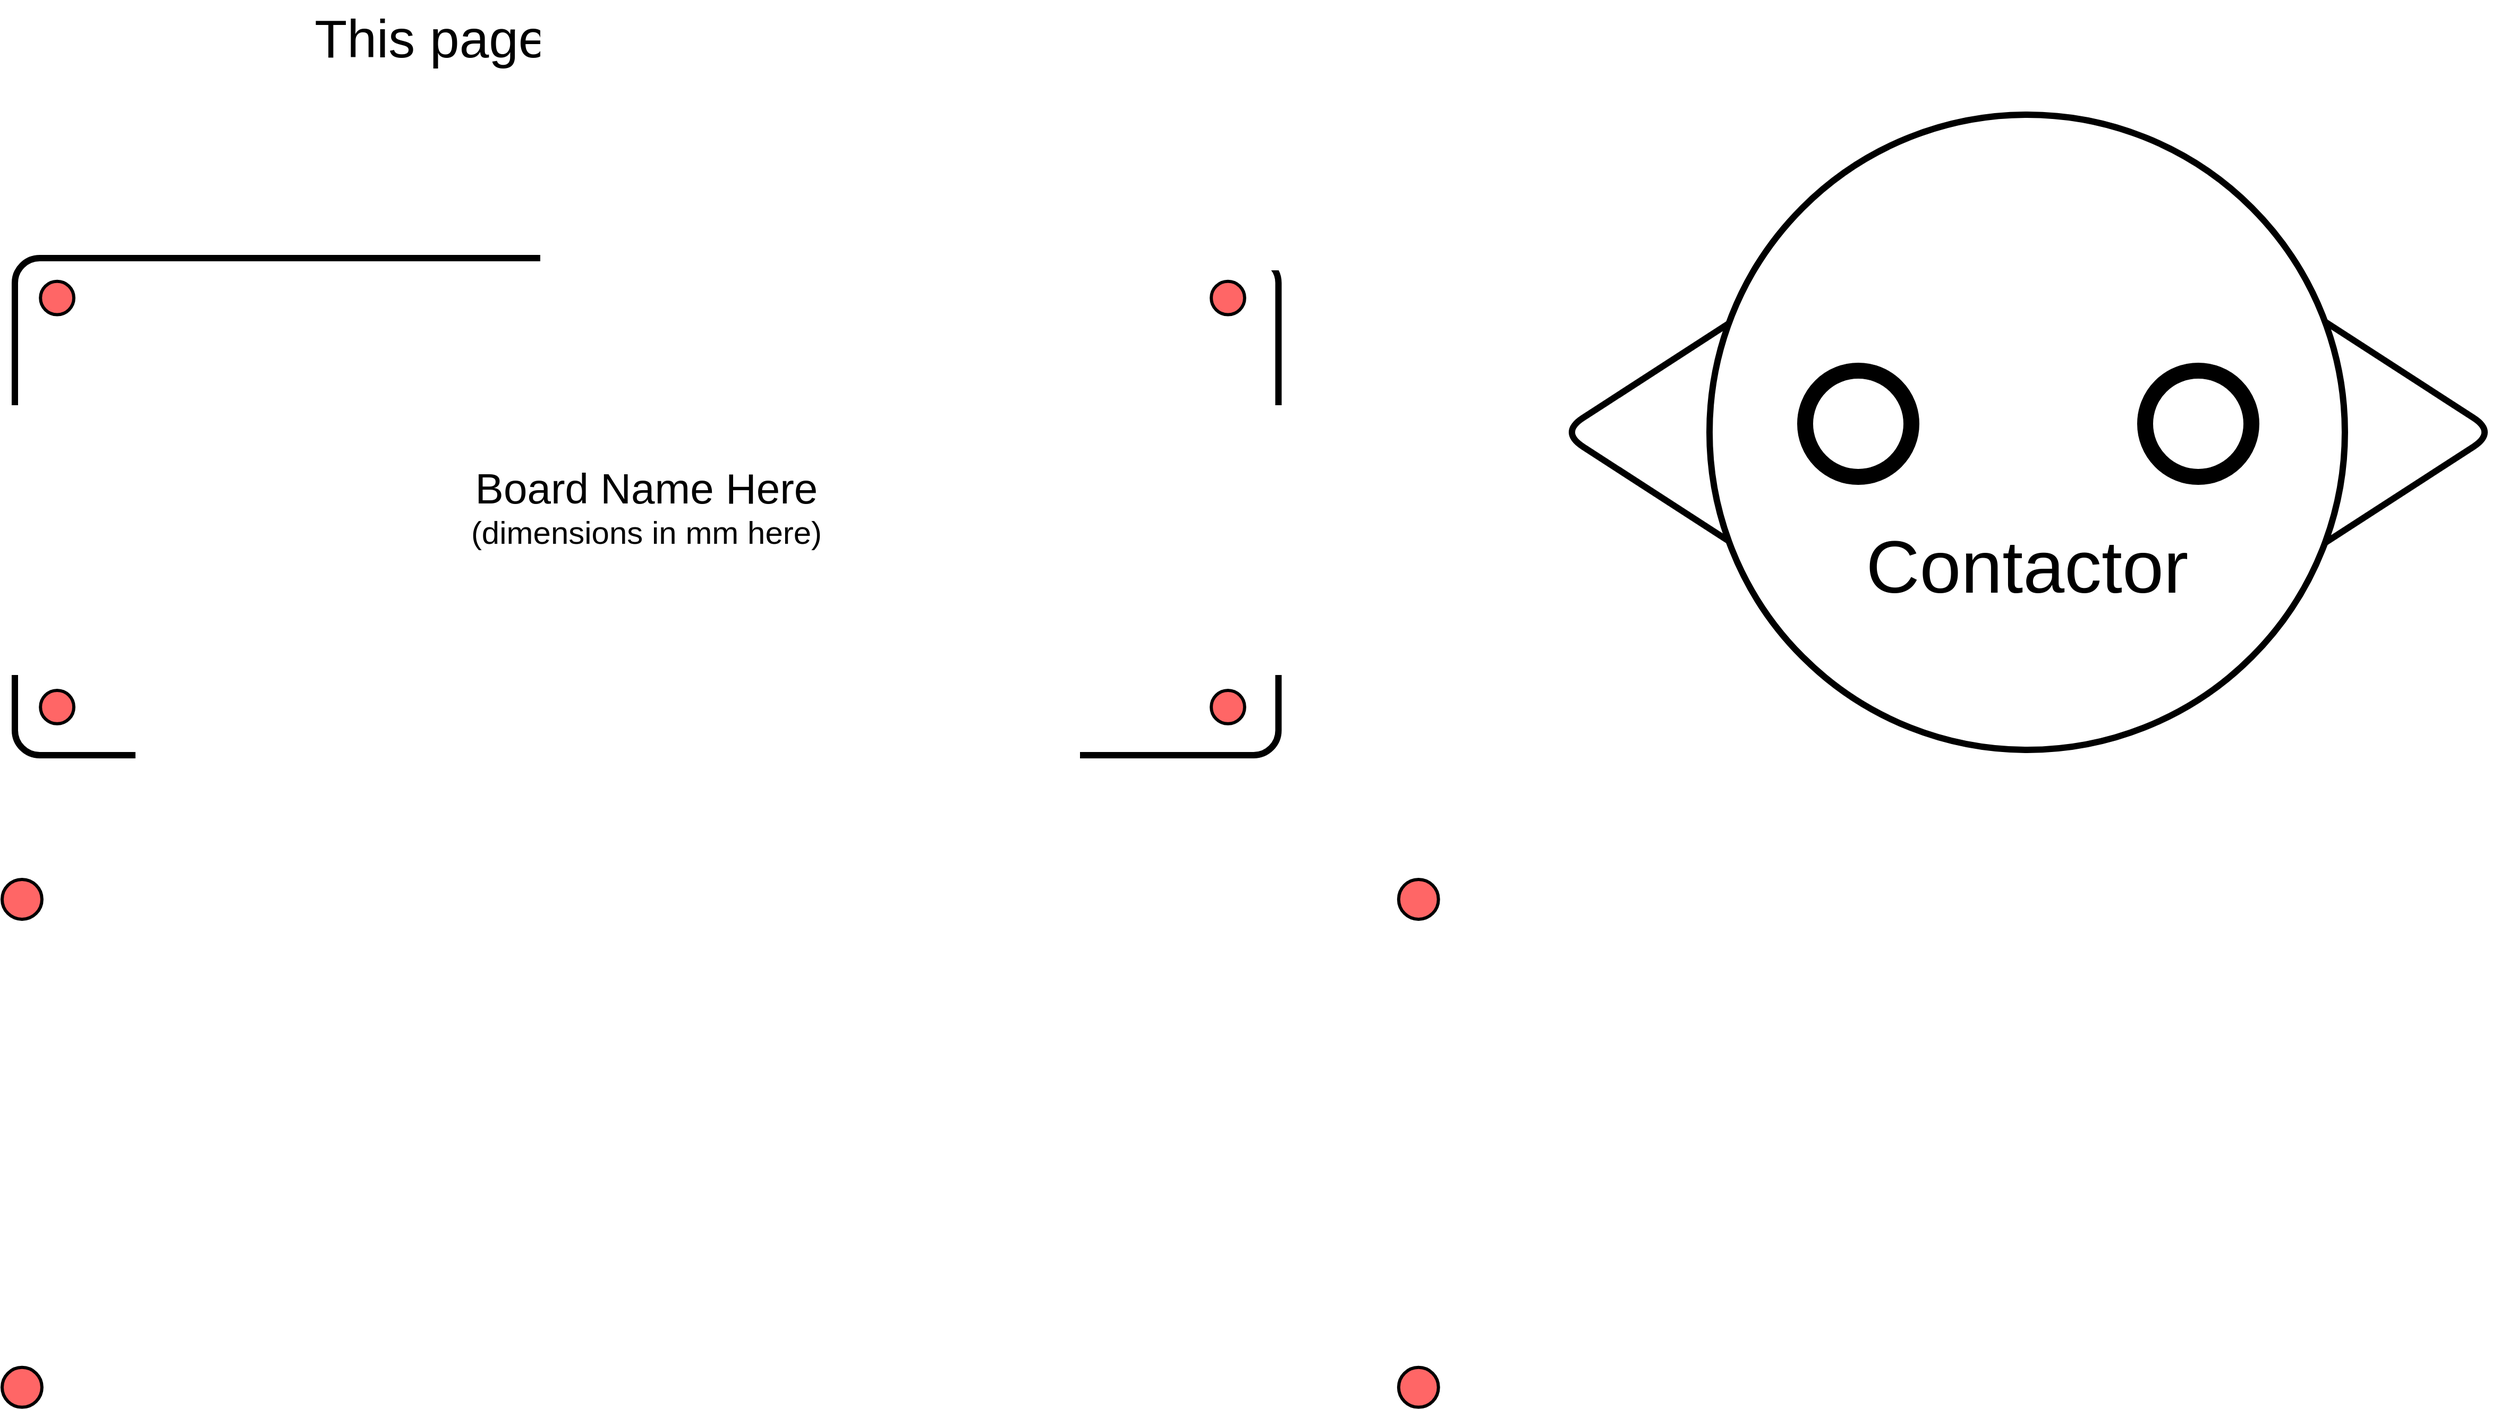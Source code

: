 <?xml version="1.0" encoding="UTF-8"?>
<mxfile version="21.2.1" type="device">
  <diagram id="TRzuBmFYIfwYvDVrO3kz" name="Elements">
    <mxGraphModel dx="3280" dy="-1080" grid="1" gridSize="3" guides="1" tooltips="1" connect="1" arrows="1" fold="1" page="1" pageScale="1" pageWidth="5000" pageHeight="1600" math="0" shadow="0">
      <root>
        <mxCell id="0" />
        <mxCell id="1" parent="0" />
        <mxCell id="YpQ7B4QWrN2nE19uOAhN-8" value="" style="group" parent="1" vertex="1" connectable="0">
          <mxGeometry x="99" y="3585" width="1189.29" height="468" as="geometry" />
        </mxCell>
        <mxCell id="nNENm4iXF6eN5t_JC3I--2" value="&lt;font style=&quot;&quot;&gt;&lt;span style=&quot;font-size: 40px;&quot;&gt;Board Name Here&lt;br&gt;&lt;/span&gt;&lt;font style=&quot;font-size: 30px;&quot;&gt;(dimensions in mm here)&lt;/font&gt;&lt;br&gt;&lt;/font&gt;" style="rounded=1;whiteSpace=wrap;html=1;rotation=90;horizontal=0;arcSize=5;strokeWidth=6;movable=1;resizable=1;rotatable=1;deletable=1;editable=1;locked=0;connectable=1;container=1;" parent="YpQ7B4QWrN2nE19uOAhN-8" vertex="1">
          <mxGeometry x="360.646" y="-360.647" width="467.998" height="1189.294" as="geometry" />
        </mxCell>
        <mxCell id="nNENm4iXF6eN5t_JC3I--4" value="" style="ellipse;whiteSpace=wrap;html=1;aspect=fixed;strokeColor=default;fillStyle=solid;fillColor=#FF6666;strokeWidth=3;recursiveResize=0;resizable=1;editable=1;movable=1;rotatable=1;deletable=1;locked=0;connectable=1;" parent="YpQ7B4QWrN2nE19uOAhN-8" vertex="1">
          <mxGeometry x="24.085" y="21.831" width="31.409" height="31.409" as="geometry" />
        </mxCell>
        <mxCell id="YpQ7B4QWrN2nE19uOAhN-2" value="" style="ellipse;whiteSpace=wrap;html=1;aspect=fixed;strokeColor=default;fillStyle=solid;fillColor=#FF6666;strokeWidth=3;recursiveResize=0;resizable=1;editable=1;movable=1;rotatable=1;deletable=1;locked=0;connectable=1;" parent="YpQ7B4QWrN2nE19uOAhN-8" vertex="1">
          <mxGeometry x="24.085" y="406.997" width="31.409" height="31.409" as="geometry" />
        </mxCell>
        <mxCell id="YpQ7B4QWrN2nE19uOAhN-4" value="" style="ellipse;whiteSpace=wrap;html=1;aspect=fixed;strokeColor=default;fillStyle=solid;fillColor=#FF6666;strokeWidth=3;recursiveResize=0;resizable=1;editable=1;movable=1;rotatable=1;deletable=1;locked=0;connectable=1;" parent="YpQ7B4QWrN2nE19uOAhN-8" vertex="1">
          <mxGeometry x="1126.048" y="406.997" width="31.409" height="31.409" as="geometry" />
        </mxCell>
        <mxCell id="YpQ7B4QWrN2nE19uOAhN-5" value="" style="ellipse;whiteSpace=wrap;html=1;strokeColor=default;fillStyle=solid;fillColor=#FF6666;strokeWidth=3;recursiveResize=0;resizable=1;editable=1;movable=1;rotatable=1;deletable=1;locked=0;connectable=1;aspect=fixed;" parent="YpQ7B4QWrN2nE19uOAhN-8" vertex="1">
          <mxGeometry x="1126.048" y="21.831" width="31.409" height="31.409" as="geometry" />
        </mxCell>
        <mxCell id="MCdpzFgtevu4GaBpo46B-16" value="" style="group;" parent="1" vertex="1" connectable="0">
          <mxGeometry x="87" y="4170" width="1351.87" height="496.88" as="geometry" />
        </mxCell>
        <mxCell id="MCdpzFgtevu4GaBpo46B-12" value="" style="ellipse;whiteSpace=wrap;html=1;aspect=fixed;strokeColor=default;fillStyle=solid;fillColor=#FF6666;strokeWidth=3;recursiveResize=0;resizable=1;editable=1;movable=1;rotatable=1;deletable=1;locked=0;connectable=1;" parent="MCdpzFgtevu4GaBpo46B-16" vertex="1">
          <mxGeometry width="37.464" height="37.464" as="geometry" />
        </mxCell>
        <mxCell id="MCdpzFgtevu4GaBpo46B-13" value="" style="ellipse;whiteSpace=wrap;html=1;aspect=fixed;strokeColor=default;fillStyle=solid;fillColor=#FF6666;strokeWidth=3;recursiveResize=0;resizable=1;editable=1;movable=1;rotatable=1;deletable=1;locked=0;connectable=1;" parent="MCdpzFgtevu4GaBpo46B-16" vertex="1">
          <mxGeometry y="459.416" width="37.464" height="37.464" as="geometry" />
        </mxCell>
        <mxCell id="MCdpzFgtevu4GaBpo46B-14" value="" style="ellipse;whiteSpace=wrap;html=1;aspect=fixed;strokeColor=default;fillStyle=solid;fillColor=#FF6666;strokeWidth=3;recursiveResize=0;resizable=1;editable=1;movable=1;rotatable=1;deletable=1;locked=0;connectable=1;" parent="MCdpzFgtevu4GaBpo46B-16" vertex="1">
          <mxGeometry x="1314.405" y="459.416" width="37.464" height="37.464" as="geometry" />
        </mxCell>
        <mxCell id="MCdpzFgtevu4GaBpo46B-15" value="" style="ellipse;whiteSpace=wrap;html=1;strokeColor=default;fillStyle=solid;fillColor=#FF6666;strokeWidth=3;recursiveResize=0;resizable=1;editable=1;movable=1;rotatable=1;deletable=1;locked=0;connectable=1;aspect=fixed;" parent="MCdpzFgtevu4GaBpo46B-16" vertex="1">
          <mxGeometry x="1314.405" width="37.464" height="37.464" as="geometry" />
        </mxCell>
        <mxCell id="MCdpzFgtevu4GaBpo46B-17" value="This page is in progress!" style="text;html=1;align=center;verticalAlign=middle;resizable=0;points=[];autosize=1;strokeColor=none;fillColor=none;fontSize=50;" parent="1" vertex="1">
          <mxGeometry x="370.85" y="3342" width="564" height="72" as="geometry" />
        </mxCell>
        <mxCell id="-wGvcNBnNjMRbEyy-i5o-1" value="" style="group;rotation=0;" parent="1" vertex="1" connectable="0">
          <mxGeometry x="1554" y="3450" width="880" height="598" as="geometry" />
        </mxCell>
        <mxCell id="-wGvcNBnNjMRbEyy-i5o-2" value="" style="group;rotation=0;" parent="-wGvcNBnNjMRbEyy-i5o-1" vertex="1" connectable="0">
          <mxGeometry width="880" height="598" as="geometry" />
        </mxCell>
        <mxCell id="-wGvcNBnNjMRbEyy-i5o-3" value="" style="rhombus;whiteSpace=wrap;html=1;strokeWidth=6;rounded=1;arcSize=50;rotation=0;" parent="-wGvcNBnNjMRbEyy-i5o-2" vertex="1">
          <mxGeometry y="14" width="880" height="570" as="geometry" />
        </mxCell>
        <mxCell id="-wGvcNBnNjMRbEyy-i5o-4" value="&lt;font style=&quot;font-size: 70px;&quot;&gt;&lt;br&gt;&lt;br&gt;&lt;br&gt;Contactor&lt;/font&gt;" style="ellipse;whiteSpace=wrap;html=1;aspect=fixed;strokeWidth=6;rotation=0;" parent="-wGvcNBnNjMRbEyy-i5o-2" vertex="1">
          <mxGeometry x="140" width="598" height="598" as="geometry" />
        </mxCell>
        <mxCell id="-wGvcNBnNjMRbEyy-i5o-5" value="" style="ellipse;whiteSpace=wrap;html=1;aspect=fixed;strokeWidth=15;rotation=0;" parent="-wGvcNBnNjMRbEyy-i5o-2" vertex="1">
          <mxGeometry x="230" y="241" width="100" height="100" as="geometry" />
        </mxCell>
        <mxCell id="-wGvcNBnNjMRbEyy-i5o-6" value="" style="ellipse;whiteSpace=wrap;html=1;aspect=fixed;strokeWidth=15;rotation=0;" parent="-wGvcNBnNjMRbEyy-i5o-2" vertex="1">
          <mxGeometry x="550" y="241" width="100" height="100" as="geometry" />
        </mxCell>
      </root>
    </mxGraphModel>
  </diagram>
</mxfile>
